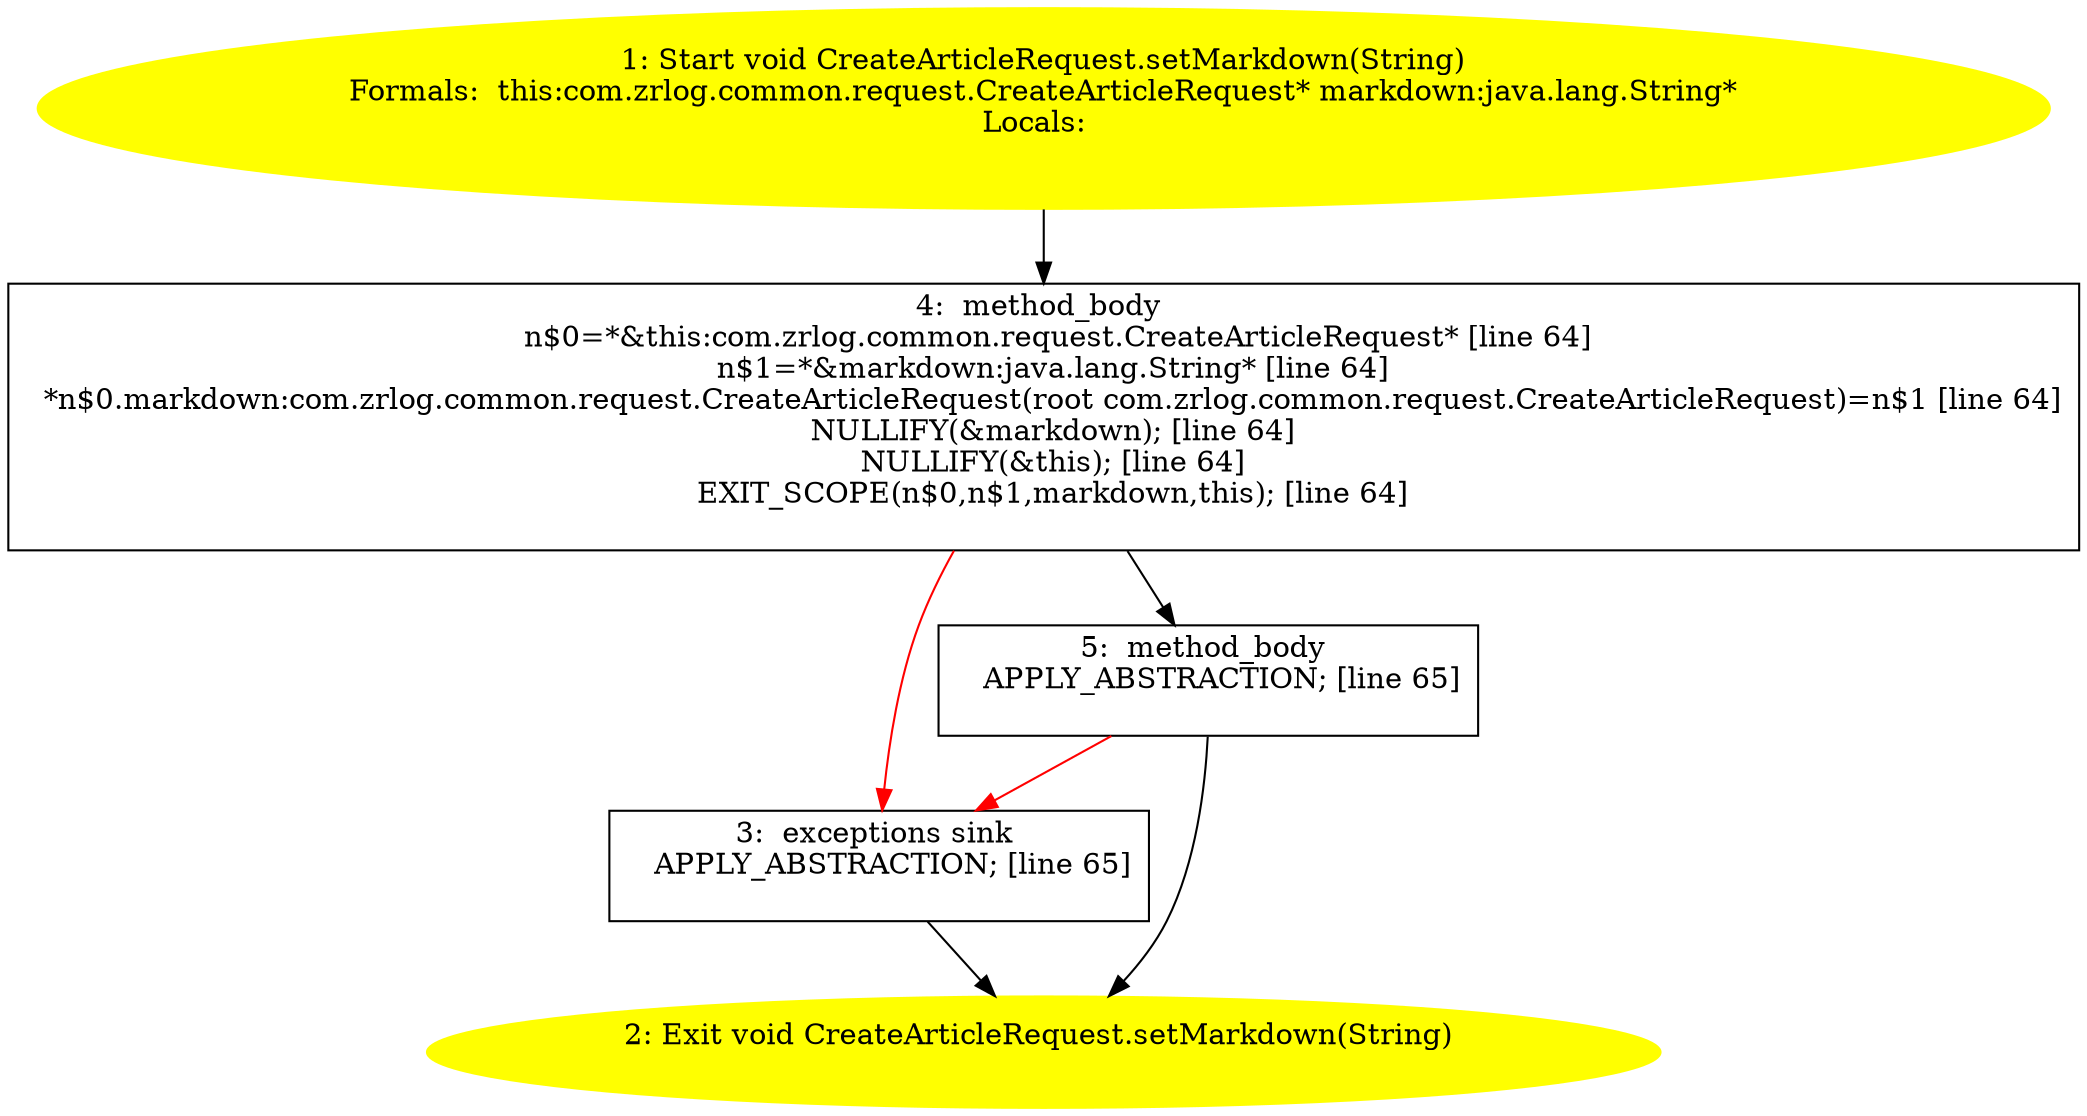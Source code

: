 /* @generated */
digraph cfg {
"com.zrlog.common.request.CreateArticleRequest.setMarkdown(java.lang.String):void.ed0397f599b842bc6f9c6d6c694bf88b_1" [label="1: Start void CreateArticleRequest.setMarkdown(String)\nFormals:  this:com.zrlog.common.request.CreateArticleRequest* markdown:java.lang.String*\nLocals:  \n  " color=yellow style=filled]
	

	 "com.zrlog.common.request.CreateArticleRequest.setMarkdown(java.lang.String):void.ed0397f599b842bc6f9c6d6c694bf88b_1" -> "com.zrlog.common.request.CreateArticleRequest.setMarkdown(java.lang.String):void.ed0397f599b842bc6f9c6d6c694bf88b_4" ;
"com.zrlog.common.request.CreateArticleRequest.setMarkdown(java.lang.String):void.ed0397f599b842bc6f9c6d6c694bf88b_2" [label="2: Exit void CreateArticleRequest.setMarkdown(String) \n  " color=yellow style=filled]
	

"com.zrlog.common.request.CreateArticleRequest.setMarkdown(java.lang.String):void.ed0397f599b842bc6f9c6d6c694bf88b_3" [label="3:  exceptions sink \n   APPLY_ABSTRACTION; [line 65]\n " shape="box"]
	

	 "com.zrlog.common.request.CreateArticleRequest.setMarkdown(java.lang.String):void.ed0397f599b842bc6f9c6d6c694bf88b_3" -> "com.zrlog.common.request.CreateArticleRequest.setMarkdown(java.lang.String):void.ed0397f599b842bc6f9c6d6c694bf88b_2" ;
"com.zrlog.common.request.CreateArticleRequest.setMarkdown(java.lang.String):void.ed0397f599b842bc6f9c6d6c694bf88b_4" [label="4:  method_body \n   n$0=*&this:com.zrlog.common.request.CreateArticleRequest* [line 64]\n  n$1=*&markdown:java.lang.String* [line 64]\n  *n$0.markdown:com.zrlog.common.request.CreateArticleRequest(root com.zrlog.common.request.CreateArticleRequest)=n$1 [line 64]\n  NULLIFY(&markdown); [line 64]\n  NULLIFY(&this); [line 64]\n  EXIT_SCOPE(n$0,n$1,markdown,this); [line 64]\n " shape="box"]
	

	 "com.zrlog.common.request.CreateArticleRequest.setMarkdown(java.lang.String):void.ed0397f599b842bc6f9c6d6c694bf88b_4" -> "com.zrlog.common.request.CreateArticleRequest.setMarkdown(java.lang.String):void.ed0397f599b842bc6f9c6d6c694bf88b_5" ;
	 "com.zrlog.common.request.CreateArticleRequest.setMarkdown(java.lang.String):void.ed0397f599b842bc6f9c6d6c694bf88b_4" -> "com.zrlog.common.request.CreateArticleRequest.setMarkdown(java.lang.String):void.ed0397f599b842bc6f9c6d6c694bf88b_3" [color="red" ];
"com.zrlog.common.request.CreateArticleRequest.setMarkdown(java.lang.String):void.ed0397f599b842bc6f9c6d6c694bf88b_5" [label="5:  method_body \n   APPLY_ABSTRACTION; [line 65]\n " shape="box"]
	

	 "com.zrlog.common.request.CreateArticleRequest.setMarkdown(java.lang.String):void.ed0397f599b842bc6f9c6d6c694bf88b_5" -> "com.zrlog.common.request.CreateArticleRequest.setMarkdown(java.lang.String):void.ed0397f599b842bc6f9c6d6c694bf88b_2" ;
	 "com.zrlog.common.request.CreateArticleRequest.setMarkdown(java.lang.String):void.ed0397f599b842bc6f9c6d6c694bf88b_5" -> "com.zrlog.common.request.CreateArticleRequest.setMarkdown(java.lang.String):void.ed0397f599b842bc6f9c6d6c694bf88b_3" [color="red" ];
}
